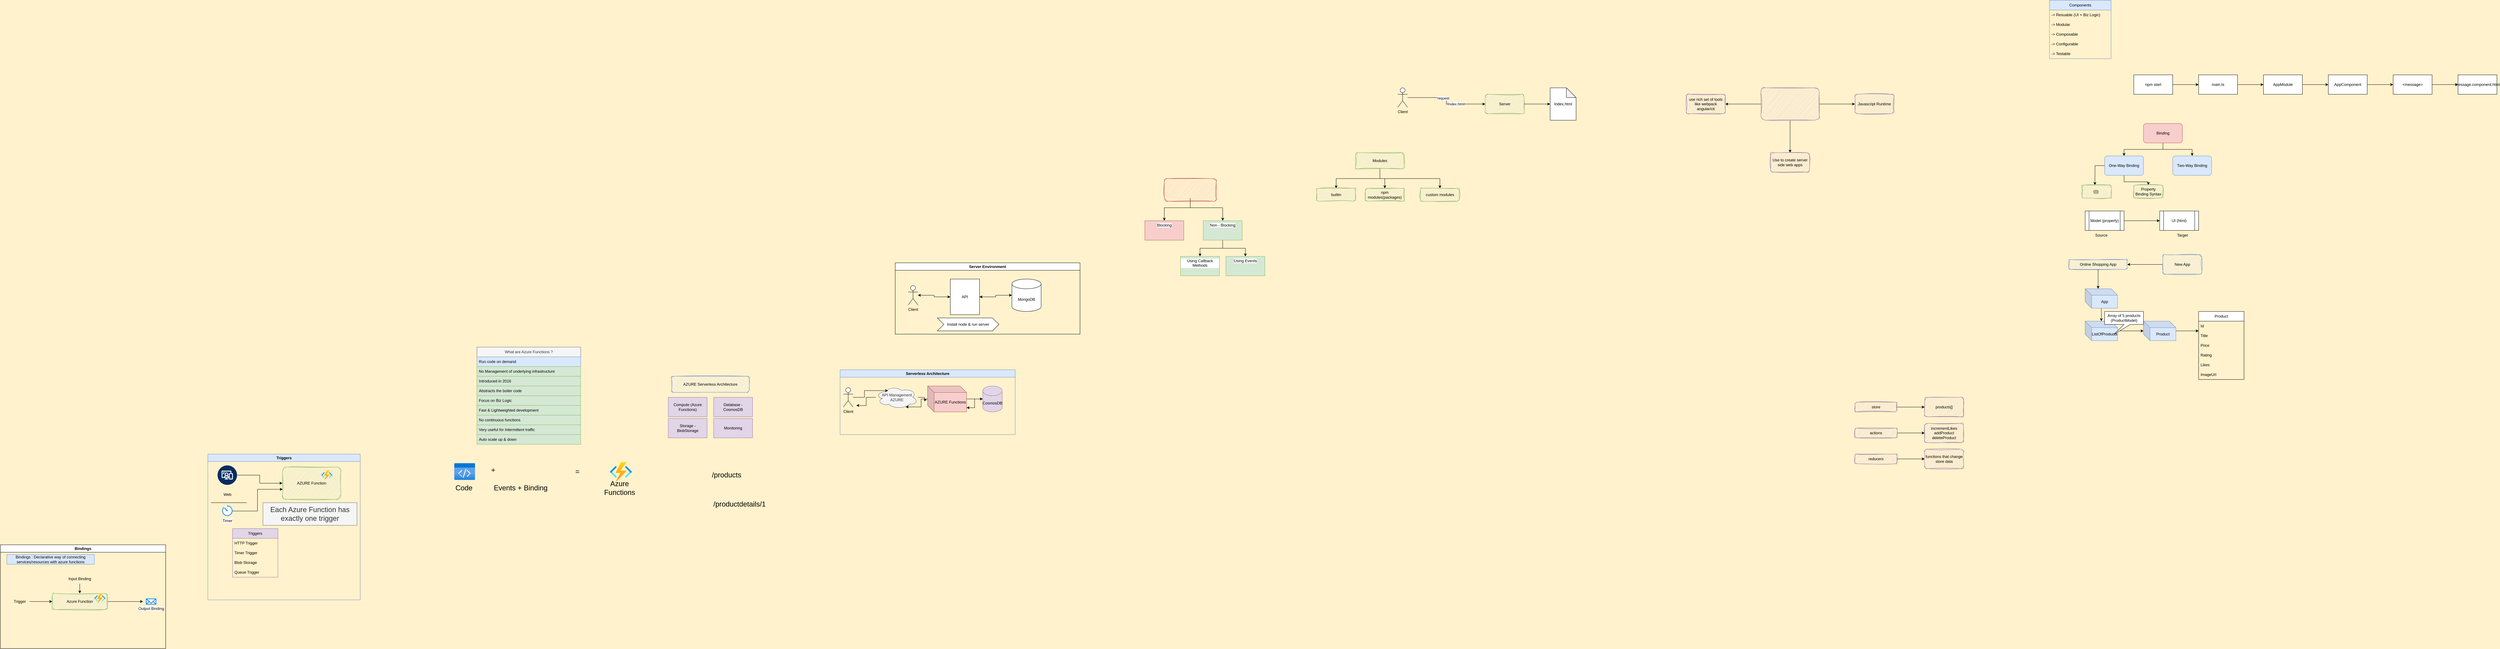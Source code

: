 <mxfile version="24.3.1" type="device">
  <diagram name="Page-1" id="HDuXw-QlhJ11YC1dcPAw">
    <mxGraphModel dx="7436" dy="801" grid="1" gridSize="10" guides="1" tooltips="1" connect="1" arrows="1" fold="1" page="0" pageScale="1" pageWidth="827" pageHeight="1169" background="#FFF2CC" math="0" shadow="0">
      <root>
        <mxCell id="0" />
        <mxCell id="1" parent="0" />
        <mxCell id="bRdnowW25l7c8z7Rshd9-3" value="" style="edgeStyle=orthogonalEdgeStyle;rounded=0;orthogonalLoop=1;jettySize=auto;html=1;" parent="1" source="bRdnowW25l7c8z7Rshd9-1" target="bRdnowW25l7c8z7Rshd9-2" edge="1">
          <mxGeometry relative="1" as="geometry" />
        </mxCell>
        <mxCell id="bRdnowW25l7c8z7Rshd9-1" value="npm start" style="rounded=0;whiteSpace=wrap;html=1;" parent="1" vertex="1">
          <mxGeometry x="90" y="200" width="120" height="60" as="geometry" />
        </mxCell>
        <mxCell id="bRdnowW25l7c8z7Rshd9-5" value="" style="edgeStyle=orthogonalEdgeStyle;rounded=0;orthogonalLoop=1;jettySize=auto;html=1;" parent="1" source="bRdnowW25l7c8z7Rshd9-2" target="bRdnowW25l7c8z7Rshd9-4" edge="1">
          <mxGeometry relative="1" as="geometry" />
        </mxCell>
        <mxCell id="bRdnowW25l7c8z7Rshd9-2" value="main.ts" style="whiteSpace=wrap;html=1;rounded=0;" parent="1" vertex="1">
          <mxGeometry x="290" y="200" width="120" height="60" as="geometry" />
        </mxCell>
        <mxCell id="bRdnowW25l7c8z7Rshd9-7" value="" style="edgeStyle=orthogonalEdgeStyle;rounded=0;orthogonalLoop=1;jettySize=auto;html=1;" parent="1" source="bRdnowW25l7c8z7Rshd9-4" target="bRdnowW25l7c8z7Rshd9-6" edge="1">
          <mxGeometry relative="1" as="geometry" />
        </mxCell>
        <mxCell id="bRdnowW25l7c8z7Rshd9-4" value="AppModule" style="whiteSpace=wrap;html=1;rounded=0;" parent="1" vertex="1">
          <mxGeometry x="490" y="200" width="120" height="60" as="geometry" />
        </mxCell>
        <mxCell id="bRdnowW25l7c8z7Rshd9-19" value="" style="edgeStyle=orthogonalEdgeStyle;rounded=0;orthogonalLoop=1;jettySize=auto;html=1;" parent="1" source="bRdnowW25l7c8z7Rshd9-6" target="bRdnowW25l7c8z7Rshd9-18" edge="1">
          <mxGeometry relative="1" as="geometry" />
        </mxCell>
        <mxCell id="bRdnowW25l7c8z7Rshd9-6" value="AppComponent" style="whiteSpace=wrap;html=1;rounded=0;" parent="1" vertex="1">
          <mxGeometry x="690" y="200" width="120" height="60" as="geometry" />
        </mxCell>
        <mxCell id="bRdnowW25l7c8z7Rshd9-8" value="Components" style="swimlane;fontStyle=0;childLayout=stackLayout;horizontal=1;startSize=30;horizontalStack=0;resizeParent=1;resizeParentMax=0;resizeLast=0;collapsible=1;marginBottom=0;whiteSpace=wrap;html=1;fillColor=#dae8fc;strokeColor=#6c8ebf;" parent="1" vertex="1">
          <mxGeometry x="-170" y="-30" width="190" height="180" as="geometry" />
        </mxCell>
        <mxCell id="bRdnowW25l7c8z7Rshd9-9" value="-&amp;gt; Resuable (UI + Biz Logic)" style="text;strokeColor=none;fillColor=none;align=left;verticalAlign=middle;spacingLeft=4;spacingRight=4;overflow=hidden;points=[[0,0.5],[1,0.5]];portConstraint=eastwest;rotatable=0;whiteSpace=wrap;html=1;" parent="bRdnowW25l7c8z7Rshd9-8" vertex="1">
          <mxGeometry y="30" width="190" height="30" as="geometry" />
        </mxCell>
        <mxCell id="bRdnowW25l7c8z7Rshd9-10" value="-&amp;gt; Modular" style="text;strokeColor=none;fillColor=none;align=left;verticalAlign=middle;spacingLeft=4;spacingRight=4;overflow=hidden;points=[[0,0.5],[1,0.5]];portConstraint=eastwest;rotatable=0;whiteSpace=wrap;html=1;" parent="bRdnowW25l7c8z7Rshd9-8" vertex="1">
          <mxGeometry y="60" width="190" height="30" as="geometry" />
        </mxCell>
        <mxCell id="bRdnowW25l7c8z7Rshd9-11" value="-&amp;gt; Composable" style="text;strokeColor=none;fillColor=none;align=left;verticalAlign=middle;spacingLeft=4;spacingRight=4;overflow=hidden;points=[[0,0.5],[1,0.5]];portConstraint=eastwest;rotatable=0;whiteSpace=wrap;html=1;" parent="bRdnowW25l7c8z7Rshd9-8" vertex="1">
          <mxGeometry y="90" width="190" height="30" as="geometry" />
        </mxCell>
        <mxCell id="bRdnowW25l7c8z7Rshd9-16" value="-&amp;gt; Configurable" style="text;strokeColor=none;fillColor=none;align=left;verticalAlign=middle;spacingLeft=4;spacingRight=4;overflow=hidden;points=[[0,0.5],[1,0.5]];portConstraint=eastwest;rotatable=0;whiteSpace=wrap;html=1;" parent="bRdnowW25l7c8z7Rshd9-8" vertex="1">
          <mxGeometry y="120" width="190" height="30" as="geometry" />
        </mxCell>
        <mxCell id="bRdnowW25l7c8z7Rshd9-17" value="-&amp;gt; Testable" style="text;strokeColor=none;fillColor=none;align=left;verticalAlign=middle;spacingLeft=4;spacingRight=4;overflow=hidden;points=[[0,0.5],[1,0.5]];portConstraint=eastwest;rotatable=0;whiteSpace=wrap;html=1;" parent="bRdnowW25l7c8z7Rshd9-8" vertex="1">
          <mxGeometry y="150" width="190" height="30" as="geometry" />
        </mxCell>
        <mxCell id="bRdnowW25l7c8z7Rshd9-21" value="" style="edgeStyle=orthogonalEdgeStyle;rounded=0;orthogonalLoop=1;jettySize=auto;html=1;" parent="1" source="bRdnowW25l7c8z7Rshd9-18" target="bRdnowW25l7c8z7Rshd9-20" edge="1">
          <mxGeometry relative="1" as="geometry" />
        </mxCell>
        <mxCell id="bRdnowW25l7c8z7Rshd9-18" value="&amp;lt;message&amp;gt;" style="whiteSpace=wrap;html=1;rounded=0;" parent="1" vertex="1">
          <mxGeometry x="890" y="200" width="120" height="60" as="geometry" />
        </mxCell>
        <mxCell id="bRdnowW25l7c8z7Rshd9-20" value="message.component.html" style="whiteSpace=wrap;html=1;rounded=0;" parent="1" vertex="1">
          <mxGeometry x="1090" y="200" width="120" height="60" as="geometry" />
        </mxCell>
        <mxCell id="JdlYXXrfO3Y3O5DC-lxx-3" value="" style="edgeStyle=orthogonalEdgeStyle;rounded=0;orthogonalLoop=1;jettySize=auto;html=1;" parent="1" source="JdlYXXrfO3Y3O5DC-lxx-1" target="JdlYXXrfO3Y3O5DC-lxx-2" edge="1">
          <mxGeometry relative="1" as="geometry" />
        </mxCell>
        <mxCell id="JdlYXXrfO3Y3O5DC-lxx-5" style="edgeStyle=orthogonalEdgeStyle;rounded=0;orthogonalLoop=1;jettySize=auto;html=1;entryX=0.5;entryY=0;entryDx=0;entryDy=0;" parent="1" source="JdlYXXrfO3Y3O5DC-lxx-1" target="JdlYXXrfO3Y3O5DC-lxx-4" edge="1">
          <mxGeometry relative="1" as="geometry" />
        </mxCell>
        <mxCell id="JdlYXXrfO3Y3O5DC-lxx-1" value="Binding" style="rounded=1;whiteSpace=wrap;html=1;fillColor=#f8cecc;strokeColor=#b85450;" parent="1" vertex="1">
          <mxGeometry x="120" y="350" width="120" height="60" as="geometry" />
        </mxCell>
        <mxCell id="JdlYXXrfO3Y3O5DC-lxx-9" style="edgeStyle=orthogonalEdgeStyle;rounded=0;orthogonalLoop=1;jettySize=auto;html=1;" parent="1" source="JdlYXXrfO3Y3O5DC-lxx-2" edge="1">
          <mxGeometry relative="1" as="geometry">
            <mxPoint x="-30" y="540" as="targetPoint" />
          </mxGeometry>
        </mxCell>
        <mxCell id="JdlYXXrfO3Y3O5DC-lxx-12" style="edgeStyle=orthogonalEdgeStyle;rounded=0;orthogonalLoop=1;jettySize=auto;html=1;entryX=0.5;entryY=0;entryDx=0;entryDy=0;" parent="1" source="JdlYXXrfO3Y3O5DC-lxx-2" target="JdlYXXrfO3Y3O5DC-lxx-11" edge="1">
          <mxGeometry relative="1" as="geometry" />
        </mxCell>
        <mxCell id="JdlYXXrfO3Y3O5DC-lxx-2" value="One-Way Binding" style="rounded=1;whiteSpace=wrap;html=1;fillColor=#dae8fc;strokeColor=#6c8ebf;" parent="1" vertex="1">
          <mxGeometry y="450" width="120" height="60" as="geometry" />
        </mxCell>
        <mxCell id="JdlYXXrfO3Y3O5DC-lxx-4" value="Two-Way Binding" style="rounded=1;whiteSpace=wrap;html=1;fillColor=#dae8fc;strokeColor=#6c8ebf;" parent="1" vertex="1">
          <mxGeometry x="210" y="450" width="120" height="60" as="geometry" />
        </mxCell>
        <mxCell id="JdlYXXrfO3Y3O5DC-lxx-8" style="edgeStyle=orthogonalEdgeStyle;rounded=0;orthogonalLoop=1;jettySize=auto;html=1;" parent="1" source="JdlYXXrfO3Y3O5DC-lxx-6" target="JdlYXXrfO3Y3O5DC-lxx-7" edge="1">
          <mxGeometry relative="1" as="geometry" />
        </mxCell>
        <mxCell id="JdlYXXrfO3Y3O5DC-lxx-6" value="Model (property)" style="shape=process;whiteSpace=wrap;html=1;backgroundOutline=1;" parent="1" vertex="1">
          <mxGeometry x="-60" y="620" width="120" height="60" as="geometry" />
        </mxCell>
        <mxCell id="JdlYXXrfO3Y3O5DC-lxx-7" value="UI (html)" style="shape=process;whiteSpace=wrap;html=1;backgroundOutline=1;" parent="1" vertex="1">
          <mxGeometry x="170" y="620" width="120" height="60" as="geometry" />
        </mxCell>
        <mxCell id="JdlYXXrfO3Y3O5DC-lxx-10" value="{{}}&amp;nbsp;" style="rounded=1;whiteSpace=wrap;html=1;fillColor=#d5e8d4;strokeColor=#82b366;sketch=1;curveFitting=1;jiggle=2;" parent="1" vertex="1">
          <mxGeometry x="-70" y="540" width="90" height="40" as="geometry" />
        </mxCell>
        <mxCell id="JdlYXXrfO3Y3O5DC-lxx-11" value="Property Binding Syntax" style="rounded=1;whiteSpace=wrap;html=1;fillColor=#d5e8d4;strokeColor=#82b366;sketch=1;curveFitting=1;jiggle=2;" parent="1" vertex="1">
          <mxGeometry x="90" y="540" width="90" height="40" as="geometry" />
        </mxCell>
        <mxCell id="JdlYXXrfO3Y3O5DC-lxx-13" value="Source" style="text;html=1;align=center;verticalAlign=middle;whiteSpace=wrap;rounded=0;" parent="1" vertex="1">
          <mxGeometry x="-40" y="680" width="60" height="30" as="geometry" />
        </mxCell>
        <mxCell id="JdlYXXrfO3Y3O5DC-lxx-14" value="Target" style="text;html=1;align=center;verticalAlign=middle;whiteSpace=wrap;rounded=0;" parent="1" vertex="1">
          <mxGeometry x="210" y="680" width="60" height="30" as="geometry" />
        </mxCell>
        <mxCell id="JdlYXXrfO3Y3O5DC-lxx-15" value="Online Shopping App" style="rounded=1;whiteSpace=wrap;html=1;fillColor=#dae8fc;strokeColor=#6c8ebf;sketch=1;curveFitting=1;jiggle=2;" parent="1" vertex="1">
          <mxGeometry x="-110" y="770" width="180" height="30" as="geometry" />
        </mxCell>
        <mxCell id="JdlYXXrfO3Y3O5DC-lxx-21" value="" style="edgeStyle=orthogonalEdgeStyle;rounded=0;orthogonalLoop=1;jettySize=auto;html=1;" parent="1" source="JdlYXXrfO3Y3O5DC-lxx-18" target="JdlYXXrfO3Y3O5DC-lxx-20" edge="1">
          <mxGeometry relative="1" as="geometry" />
        </mxCell>
        <mxCell id="JdlYXXrfO3Y3O5DC-lxx-18" value="App" style="shape=cube;whiteSpace=wrap;html=1;boundedLbl=1;backgroundOutline=1;darkOpacity=0.05;darkOpacity2=0.1;fillColor=#dae8fc;strokeColor=#6c8ebf;" parent="1" vertex="1">
          <mxGeometry x="-60" y="860" width="100" height="60" as="geometry" />
        </mxCell>
        <mxCell id="JdlYXXrfO3Y3O5DC-lxx-19" style="edgeStyle=orthogonalEdgeStyle;rounded=0;orthogonalLoop=1;jettySize=auto;html=1;entryX=0;entryY=0;entryDx=40;entryDy=0;entryPerimeter=0;" parent="1" source="JdlYXXrfO3Y3O5DC-lxx-15" target="JdlYXXrfO3Y3O5DC-lxx-18" edge="1">
          <mxGeometry relative="1" as="geometry" />
        </mxCell>
        <mxCell id="JdlYXXrfO3Y3O5DC-lxx-23" value="" style="edgeStyle=orthogonalEdgeStyle;rounded=0;orthogonalLoop=1;jettySize=auto;html=1;" parent="1" source="JdlYXXrfO3Y3O5DC-lxx-20" target="JdlYXXrfO3Y3O5DC-lxx-22" edge="1">
          <mxGeometry relative="1" as="geometry" />
        </mxCell>
        <mxCell id="JdlYXXrfO3Y3O5DC-lxx-20" value="ListOfProducts" style="shape=cube;whiteSpace=wrap;html=1;boundedLbl=1;backgroundOutline=1;darkOpacity=0.05;darkOpacity2=0.1;fillColor=#dae8fc;strokeColor=#6c8ebf;" parent="1" vertex="1">
          <mxGeometry x="-60" y="960" width="100" height="60" as="geometry" />
        </mxCell>
        <mxCell id="JdlYXXrfO3Y3O5DC-lxx-26" value="" style="edgeStyle=orthogonalEdgeStyle;rounded=0;orthogonalLoop=1;jettySize=auto;html=1;" parent="1" source="JdlYXXrfO3Y3O5DC-lxx-22" edge="1">
          <mxGeometry relative="1" as="geometry">
            <mxPoint x="290" y="990" as="targetPoint" />
          </mxGeometry>
        </mxCell>
        <mxCell id="JdlYXXrfO3Y3O5DC-lxx-22" value="Product" style="shape=cube;whiteSpace=wrap;html=1;boundedLbl=1;backgroundOutline=1;darkOpacity=0.05;darkOpacity2=0.1;fillColor=#dae8fc;strokeColor=#6c8ebf;" parent="1" vertex="1">
          <mxGeometry x="120" y="960" width="100" height="60" as="geometry" />
        </mxCell>
        <mxCell id="JdlYXXrfO3Y3O5DC-lxx-24" value="Array of 5 products (ProductModel)" style="shape=callout;whiteSpace=wrap;html=1;perimeter=calloutPerimeter;position2=0.25;" parent="1" vertex="1">
          <mxGeometry y="930" width="120" height="70" as="geometry" />
        </mxCell>
        <mxCell id="JdlYXXrfO3Y3O5DC-lxx-27" value="Product" style="swimlane;fontStyle=0;childLayout=stackLayout;horizontal=1;startSize=30;horizontalStack=0;resizeParent=1;resizeParentMax=0;resizeLast=0;collapsible=1;marginBottom=0;whiteSpace=wrap;html=1;" parent="1" vertex="1">
          <mxGeometry x="290" y="930" width="140" height="210" as="geometry" />
        </mxCell>
        <mxCell id="JdlYXXrfO3Y3O5DC-lxx-28" value="Id" style="text;strokeColor=none;fillColor=none;align=left;verticalAlign=middle;spacingLeft=4;spacingRight=4;overflow=hidden;points=[[0,0.5],[1,0.5]];portConstraint=eastwest;rotatable=0;whiteSpace=wrap;html=1;" parent="JdlYXXrfO3Y3O5DC-lxx-27" vertex="1">
          <mxGeometry y="30" width="140" height="30" as="geometry" />
        </mxCell>
        <mxCell id="JdlYXXrfO3Y3O5DC-lxx-29" value="Title" style="text;strokeColor=none;fillColor=none;align=left;verticalAlign=middle;spacingLeft=4;spacingRight=4;overflow=hidden;points=[[0,0.5],[1,0.5]];portConstraint=eastwest;rotatable=0;whiteSpace=wrap;html=1;" parent="JdlYXXrfO3Y3O5DC-lxx-27" vertex="1">
          <mxGeometry y="60" width="140" height="30" as="geometry" />
        </mxCell>
        <mxCell id="JdlYXXrfO3Y3O5DC-lxx-30" value="Price" style="text;strokeColor=none;fillColor=none;align=left;verticalAlign=middle;spacingLeft=4;spacingRight=4;overflow=hidden;points=[[0,0.5],[1,0.5]];portConstraint=eastwest;rotatable=0;whiteSpace=wrap;html=1;" parent="JdlYXXrfO3Y3O5DC-lxx-27" vertex="1">
          <mxGeometry y="90" width="140" height="30" as="geometry" />
        </mxCell>
        <mxCell id="JdlYXXrfO3Y3O5DC-lxx-31" value="Rating" style="text;strokeColor=none;fillColor=none;align=left;verticalAlign=middle;spacingLeft=4;spacingRight=4;overflow=hidden;points=[[0,0.5],[1,0.5]];portConstraint=eastwest;rotatable=0;whiteSpace=wrap;html=1;" parent="JdlYXXrfO3Y3O5DC-lxx-27" vertex="1">
          <mxGeometry y="120" width="140" height="30" as="geometry" />
        </mxCell>
        <mxCell id="JdlYXXrfO3Y3O5DC-lxx-33" value="Likes" style="text;strokeColor=none;fillColor=none;align=left;verticalAlign=middle;spacingLeft=4;spacingRight=4;overflow=hidden;points=[[0,0.5],[1,0.5]];portConstraint=eastwest;rotatable=0;whiteSpace=wrap;html=1;" parent="JdlYXXrfO3Y3O5DC-lxx-27" vertex="1">
          <mxGeometry y="150" width="140" height="30" as="geometry" />
        </mxCell>
        <mxCell id="JdlYXXrfO3Y3O5DC-lxx-32" value="ImageUrl" style="text;strokeColor=none;fillColor=none;align=left;verticalAlign=middle;spacingLeft=4;spacingRight=4;overflow=hidden;points=[[0,0.5],[1,0.5]];portConstraint=eastwest;rotatable=0;whiteSpace=wrap;html=1;" parent="JdlYXXrfO3Y3O5DC-lxx-27" vertex="1">
          <mxGeometry y="180" width="140" height="30" as="geometry" />
        </mxCell>
        <mxCell id="JdlYXXrfO3Y3O5DC-lxx-37" style="edgeStyle=orthogonalEdgeStyle;rounded=0;orthogonalLoop=1;jettySize=auto;html=1;entryX=1;entryY=0.5;entryDx=0;entryDy=0;" parent="1" source="JdlYXXrfO3Y3O5DC-lxx-35" target="JdlYXXrfO3Y3O5DC-lxx-15" edge="1">
          <mxGeometry relative="1" as="geometry" />
        </mxCell>
        <mxCell id="JdlYXXrfO3Y3O5DC-lxx-35" value="New App" style="whiteSpace=wrap;html=1;fillColor=#dae8fc;strokeColor=#6c8ebf;rounded=1;sketch=1;curveFitting=1;jiggle=2;" parent="1" vertex="1">
          <mxGeometry x="180" y="755" width="120" height="60" as="geometry" />
        </mxCell>
        <mxCell id="70ixarAjrziTrbDq58aA-3" value="" style="edgeStyle=orthogonalEdgeStyle;rounded=0;orthogonalLoop=1;jettySize=auto;html=1;" parent="1" source="70ixarAjrziTrbDq58aA-1" target="70ixarAjrziTrbDq58aA-2" edge="1">
          <mxGeometry relative="1" as="geometry" />
        </mxCell>
        <mxCell id="70ixarAjrziTrbDq58aA-1" value="store" style="rounded=1;whiteSpace=wrap;html=1;fillColor=#e1d5e7;strokeColor=#9673a6;sketch=1;curveFitting=1;jiggle=2;" parent="1" vertex="1">
          <mxGeometry x="-770" y="1210" width="130" height="30" as="geometry" />
        </mxCell>
        <mxCell id="70ixarAjrziTrbDq58aA-2" value="products[]" style="whiteSpace=wrap;html=1;fillColor=#e1d5e7;strokeColor=#9673a6;rounded=1;sketch=1;curveFitting=1;jiggle=2;" parent="1" vertex="1">
          <mxGeometry x="-555" y="1195" width="120" height="60" as="geometry" />
        </mxCell>
        <mxCell id="70ixarAjrziTrbDq58aA-6" value="" style="edgeStyle=orthogonalEdgeStyle;rounded=0;orthogonalLoop=1;jettySize=auto;html=1;" parent="1" source="70ixarAjrziTrbDq58aA-4" target="70ixarAjrziTrbDq58aA-5" edge="1">
          <mxGeometry relative="1" as="geometry" />
        </mxCell>
        <mxCell id="70ixarAjrziTrbDq58aA-4" value="actions" style="rounded=1;whiteSpace=wrap;html=1;fillColor=#e1d5e7;strokeColor=#9673a6;sketch=1;curveFitting=1;jiggle=2;" parent="1" vertex="1">
          <mxGeometry x="-770" y="1290" width="130" height="30" as="geometry" />
        </mxCell>
        <mxCell id="70ixarAjrziTrbDq58aA-5" value="incrementLikes&lt;div&gt;addProduct&lt;/div&gt;&lt;div&gt;deleteProduct&lt;/div&gt;" style="whiteSpace=wrap;html=1;fillColor=#e1d5e7;strokeColor=#9673a6;rounded=1;sketch=1;curveFitting=1;jiggle=2;" parent="1" vertex="1">
          <mxGeometry x="-555" y="1275" width="120" height="60" as="geometry" />
        </mxCell>
        <mxCell id="70ixarAjrziTrbDq58aA-9" value="" style="edgeStyle=orthogonalEdgeStyle;rounded=0;orthogonalLoop=1;jettySize=auto;html=1;" parent="1" source="70ixarAjrziTrbDq58aA-7" target="70ixarAjrziTrbDq58aA-8" edge="1">
          <mxGeometry relative="1" as="geometry" />
        </mxCell>
        <mxCell id="70ixarAjrziTrbDq58aA-7" value="reducers" style="rounded=1;whiteSpace=wrap;html=1;fillColor=#e1d5e7;strokeColor=#9673a6;sketch=1;curveFitting=1;jiggle=2;" parent="1" vertex="1">
          <mxGeometry x="-770" y="1370" width="130" height="30" as="geometry" />
        </mxCell>
        <mxCell id="70ixarAjrziTrbDq58aA-8" value="functions that change store data" style="whiteSpace=wrap;html=1;fillColor=#e1d5e7;strokeColor=#9673a6;rounded=1;sketch=1;curveFitting=1;jiggle=2;" parent="1" vertex="1">
          <mxGeometry x="-555" y="1355" width="120" height="60" as="geometry" />
        </mxCell>
        <mxCell id="14-h52MNmhF-aHsk9ki6-4" value="" style="edgeStyle=orthogonalEdgeStyle;rounded=0;orthogonalLoop=1;jettySize=auto;html=1;" parent="1" source="14-h52MNmhF-aHsk9ki6-1" target="14-h52MNmhF-aHsk9ki6-3" edge="1">
          <mxGeometry relative="1" as="geometry" />
        </mxCell>
        <mxCell id="14-h52MNmhF-aHsk9ki6-6" value="" style="edgeStyle=orthogonalEdgeStyle;rounded=0;orthogonalLoop=1;jettySize=auto;html=1;" parent="1" source="14-h52MNmhF-aHsk9ki6-1" target="14-h52MNmhF-aHsk9ki6-5" edge="1">
          <mxGeometry relative="1" as="geometry" />
        </mxCell>
        <mxCell id="14-h52MNmhF-aHsk9ki6-8" value="" style="edgeStyle=orthogonalEdgeStyle;rounded=0;orthogonalLoop=1;jettySize=auto;html=1;" parent="1" source="14-h52MNmhF-aHsk9ki6-1" target="14-h52MNmhF-aHsk9ki6-7" edge="1">
          <mxGeometry relative="1" as="geometry" />
        </mxCell>
        <mxCell id="14-h52MNmhF-aHsk9ki6-1" value="" style="rounded=1;whiteSpace=wrap;html=1;fillColor=#e1d5e7;strokeColor=#9673a6;sketch=1;curveFitting=1;jiggle=2;" parent="1" vertex="1">
          <mxGeometry x="-1060" y="240" width="180" height="100" as="geometry" />
        </mxCell>
        <mxCell id="14-h52MNmhF-aHsk9ki6-2" value="" style="shape=image;verticalLabelPosition=bottom;labelBackgroundColor=default;verticalAlign=top;aspect=fixed;imageAspect=0;image=https://upload.wikimedia.org/wikipedia/commons/d/d9/Node.js_logo.svg;" parent="1" vertex="1">
          <mxGeometry x="-1000" y="269.5" width="67.01" height="41" as="geometry" />
        </mxCell>
        <mxCell id="14-h52MNmhF-aHsk9ki6-3" value="Javascript Runtime" style="whiteSpace=wrap;html=1;fillColor=#e1d5e7;strokeColor=#9673a6;rounded=1;sketch=1;curveFitting=1;jiggle=2;" parent="1" vertex="1">
          <mxGeometry x="-770" y="260" width="120" height="60" as="geometry" />
        </mxCell>
        <mxCell id="14-h52MNmhF-aHsk9ki6-5" value="Use to create server side web apps" style="whiteSpace=wrap;html=1;fillColor=#e1d5e7;strokeColor=#9673a6;rounded=1;sketch=1;curveFitting=1;jiggle=2;" parent="1" vertex="1">
          <mxGeometry x="-1030" y="440" width="120" height="60" as="geometry" />
        </mxCell>
        <mxCell id="14-h52MNmhF-aHsk9ki6-7" value="use rich set of tools like webpack angular/cli" style="whiteSpace=wrap;html=1;fillColor=#e1d5e7;strokeColor=#9673a6;rounded=1;sketch=1;curveFitting=1;jiggle=2;" parent="1" vertex="1">
          <mxGeometry x="-1290" y="260" width="120" height="60" as="geometry" />
        </mxCell>
        <mxCell id="14-h52MNmhF-aHsk9ki6-9" value="Server" style="rounded=1;whiteSpace=wrap;html=1;fillColor=#d5e8d4;strokeColor=#82b366;sketch=1;curveFitting=1;jiggle=2;" parent="1" vertex="1">
          <mxGeometry x="-1910" y="260" width="120" height="60" as="geometry" />
        </mxCell>
        <mxCell id="14-h52MNmhF-aHsk9ki6-11" style="edgeStyle=orthogonalEdgeStyle;rounded=0;orthogonalLoop=1;jettySize=auto;html=1;entryX=0;entryY=0.5;entryDx=0;entryDy=0;" parent="1" source="14-h52MNmhF-aHsk9ki6-10" target="14-h52MNmhF-aHsk9ki6-9" edge="1">
          <mxGeometry relative="1" as="geometry" />
        </mxCell>
        <mxCell id="14-h52MNmhF-aHsk9ki6-12" value="request" style="edgeLabel;html=1;align=center;verticalAlign=middle;resizable=0;points=[];" parent="14-h52MNmhF-aHsk9ki6-11" vertex="1" connectable="0">
          <mxGeometry x="-0.153" y="-2" relative="1" as="geometry">
            <mxPoint as="offset" />
          </mxGeometry>
        </mxCell>
        <mxCell id="14-h52MNmhF-aHsk9ki6-20" value="/Index.html" style="edgeLabel;html=1;align=center;verticalAlign=middle;resizable=0;points=[];" parent="14-h52MNmhF-aHsk9ki6-11" vertex="1" connectable="0">
          <mxGeometry x="0.29" relative="1" as="geometry">
            <mxPoint as="offset" />
          </mxGeometry>
        </mxCell>
        <mxCell id="14-h52MNmhF-aHsk9ki6-10" value="Client" style="shape=umlActor;verticalLabelPosition=bottom;verticalAlign=top;html=1;outlineConnect=0;" parent="1" vertex="1">
          <mxGeometry x="-2180" y="240" width="30" height="60" as="geometry" />
        </mxCell>
        <mxCell id="14-h52MNmhF-aHsk9ki6-13" value="Index.html" style="shape=note;whiteSpace=wrap;html=1;backgroundOutline=1;darkOpacity=0.05;" parent="1" vertex="1">
          <mxGeometry x="-1710" y="240" width="80" height="100" as="geometry" />
        </mxCell>
        <mxCell id="14-h52MNmhF-aHsk9ki6-14" style="edgeStyle=orthogonalEdgeStyle;rounded=0;orthogonalLoop=1;jettySize=auto;html=1;entryX=0;entryY=0.5;entryDx=0;entryDy=0;entryPerimeter=0;" parent="1" source="14-h52MNmhF-aHsk9ki6-9" target="14-h52MNmhF-aHsk9ki6-13" edge="1">
          <mxGeometry relative="1" as="geometry" />
        </mxCell>
        <mxCell id="14-h52MNmhF-aHsk9ki6-23" value="" style="edgeStyle=orthogonalEdgeStyle;rounded=0;orthogonalLoop=1;jettySize=auto;html=1;" parent="1" source="14-h52MNmhF-aHsk9ki6-21" target="14-h52MNmhF-aHsk9ki6-22" edge="1">
          <mxGeometry relative="1" as="geometry" />
        </mxCell>
        <mxCell id="14-h52MNmhF-aHsk9ki6-26" style="edgeStyle=orthogonalEdgeStyle;rounded=0;orthogonalLoop=1;jettySize=auto;html=1;entryX=0.5;entryY=0;entryDx=0;entryDy=0;" parent="1" source="14-h52MNmhF-aHsk9ki6-21" target="14-h52MNmhF-aHsk9ki6-24" edge="1">
          <mxGeometry relative="1" as="geometry" />
        </mxCell>
        <mxCell id="14-h52MNmhF-aHsk9ki6-27" style="edgeStyle=orthogonalEdgeStyle;rounded=0;orthogonalLoop=1;jettySize=auto;html=1;" parent="1" source="14-h52MNmhF-aHsk9ki6-21" target="14-h52MNmhF-aHsk9ki6-25" edge="1">
          <mxGeometry relative="1" as="geometry">
            <Array as="points">
              <mxPoint x="-2235" y="520" />
              <mxPoint x="-2050" y="520" />
            </Array>
          </mxGeometry>
        </mxCell>
        <mxCell id="14-h52MNmhF-aHsk9ki6-21" value="Modules" style="rounded=1;whiteSpace=wrap;html=1;fillColor=#d5e8d4;strokeColor=#82b366;sketch=1;curveFitting=1;jiggle=2;" parent="1" vertex="1">
          <mxGeometry x="-2310" y="440" width="150" height="50" as="geometry" />
        </mxCell>
        <mxCell id="14-h52MNmhF-aHsk9ki6-22" value="builtin" style="whiteSpace=wrap;html=1;fillColor=#d5e8d4;strokeColor=#82b366;rounded=1;sketch=1;curveFitting=1;jiggle=2;" parent="1" vertex="1">
          <mxGeometry x="-2430" y="550" width="120" height="40" as="geometry" />
        </mxCell>
        <mxCell id="14-h52MNmhF-aHsk9ki6-24" value="npm modules(packages)" style="whiteSpace=wrap;html=1;fillColor=#d5e8d4;strokeColor=#82b366;rounded=1;sketch=1;curveFitting=1;jiggle=2;" parent="1" vertex="1">
          <mxGeometry x="-2280" y="550" width="120" height="40" as="geometry" />
        </mxCell>
        <mxCell id="14-h52MNmhF-aHsk9ki6-25" value="custom modules" style="whiteSpace=wrap;html=1;fillColor=#d5e8d4;strokeColor=#82b366;rounded=1;sketch=1;curveFitting=1;jiggle=2;" parent="1" vertex="1">
          <mxGeometry x="-2110" y="550" width="120" height="40" as="geometry" />
        </mxCell>
        <mxCell id="14-h52MNmhF-aHsk9ki6-29" value="" style="rounded=1;whiteSpace=wrap;html=1;fillColor=#f8cecc;strokeColor=#b85450;sketch=1;curveFitting=1;jiggle=2;" parent="1" vertex="1">
          <mxGeometry x="-2900" y="520" width="160" height="70" as="geometry" />
        </mxCell>
        <mxCell id="14-h52MNmhF-aHsk9ki6-32" value="" style="edgeStyle=orthogonalEdgeStyle;rounded=0;orthogonalLoop=1;jettySize=auto;html=1;" parent="1" source="14-h52MNmhF-aHsk9ki6-30" target="14-h52MNmhF-aHsk9ki6-31" edge="1">
          <mxGeometry relative="1" as="geometry">
            <Array as="points">
              <mxPoint x="-2820" y="610" />
              <mxPoint x="-2900" y="610" />
            </Array>
          </mxGeometry>
        </mxCell>
        <mxCell id="14-h52MNmhF-aHsk9ki6-34" style="edgeStyle=orthogonalEdgeStyle;rounded=0;orthogonalLoop=1;jettySize=auto;html=1;entryX=0.5;entryY=0;entryDx=0;entryDy=0;" parent="1" source="14-h52MNmhF-aHsk9ki6-30" target="14-h52MNmhF-aHsk9ki6-33" edge="1">
          <mxGeometry relative="1" as="geometry">
            <Array as="points">
              <mxPoint x="-2820" y="610" />
              <mxPoint x="-2720" y="610" />
            </Array>
          </mxGeometry>
        </mxCell>
        <mxCell id="14-h52MNmhF-aHsk9ki6-30" value="" style="shape=image;verticalLabelPosition=bottom;labelBackgroundColor=default;verticalAlign=top;aspect=fixed;imageAspect=0;image=https://upload.wikimedia.org/wikipedia/commons/d/d9/Node.js_logo.svg;" parent="1" vertex="1">
          <mxGeometry x="-2853.51" y="539.5" width="67.01" height="41" as="geometry" />
        </mxCell>
        <mxCell id="14-h52MNmhF-aHsk9ki6-31" value="Blocking" style="whiteSpace=wrap;html=1;verticalAlign=top;labelBackgroundColor=default;fillColor=#f8cecc;strokeColor=#b85450;" parent="1" vertex="1">
          <mxGeometry x="-2959.995" y="650" width="120" height="60" as="geometry" />
        </mxCell>
        <mxCell id="14-h52MNmhF-aHsk9ki6-36" value="" style="edgeStyle=orthogonalEdgeStyle;rounded=0;orthogonalLoop=1;jettySize=auto;html=1;" parent="1" source="14-h52MNmhF-aHsk9ki6-33" target="14-h52MNmhF-aHsk9ki6-35" edge="1">
          <mxGeometry relative="1" as="geometry" />
        </mxCell>
        <mxCell id="14-h52MNmhF-aHsk9ki6-38" style="edgeStyle=orthogonalEdgeStyle;rounded=0;orthogonalLoop=1;jettySize=auto;html=1;entryX=0.5;entryY=0;entryDx=0;entryDy=0;" parent="1" source="14-h52MNmhF-aHsk9ki6-33" target="14-h52MNmhF-aHsk9ki6-37" edge="1">
          <mxGeometry relative="1" as="geometry" />
        </mxCell>
        <mxCell id="14-h52MNmhF-aHsk9ki6-33" value="Non - Blocking" style="whiteSpace=wrap;html=1;verticalAlign=top;labelBackgroundColor=default;fillColor=#d5e8d4;strokeColor=#82b366;" parent="1" vertex="1">
          <mxGeometry x="-2780.005" y="650" width="120" height="60" as="geometry" />
        </mxCell>
        <mxCell id="14-h52MNmhF-aHsk9ki6-35" value="Using Callback Methods" style="whiteSpace=wrap;html=1;verticalAlign=top;fillColor=#d5e8d4;strokeColor=#82b366;labelBackgroundColor=default;" parent="1" vertex="1">
          <mxGeometry x="-2849.995" y="760" width="120" height="60" as="geometry" />
        </mxCell>
        <mxCell id="14-h52MNmhF-aHsk9ki6-37" value="Using Events" style="whiteSpace=wrap;html=1;verticalAlign=top;fillColor=#d5e8d4;strokeColor=#82b366;labelBackgroundColor=default;" parent="1" vertex="1">
          <mxGeometry x="-2710.005" y="760" width="120" height="60" as="geometry" />
        </mxCell>
        <mxCell id="gSGFPPf_8N2eM0KzgUbJ-3" value="Server Environment" style="swimlane;whiteSpace=wrap;html=1;" vertex="1" parent="1">
          <mxGeometry x="-3730" y="780" width="570" height="220" as="geometry" />
        </mxCell>
        <mxCell id="gSGFPPf_8N2eM0KzgUbJ-8" style="edgeStyle=orthogonalEdgeStyle;rounded=0;orthogonalLoop=1;jettySize=auto;html=1;" edge="1" parent="gSGFPPf_8N2eM0KzgUbJ-3" source="gSGFPPf_8N2eM0KzgUbJ-4" target="gSGFPPf_8N2eM0KzgUbJ-5">
          <mxGeometry relative="1" as="geometry" />
        </mxCell>
        <mxCell id="gSGFPPf_8N2eM0KzgUbJ-4" value="Client" style="shape=umlActor;verticalLabelPosition=bottom;verticalAlign=top;html=1;outlineConnect=0;" vertex="1" parent="gSGFPPf_8N2eM0KzgUbJ-3">
          <mxGeometry x="40" y="70" width="30" height="60" as="geometry" />
        </mxCell>
        <mxCell id="gSGFPPf_8N2eM0KzgUbJ-9" style="edgeStyle=orthogonalEdgeStyle;rounded=0;orthogonalLoop=1;jettySize=auto;html=1;" edge="1" parent="gSGFPPf_8N2eM0KzgUbJ-3" source="gSGFPPf_8N2eM0KzgUbJ-5" target="gSGFPPf_8N2eM0KzgUbJ-7">
          <mxGeometry relative="1" as="geometry" />
        </mxCell>
        <mxCell id="gSGFPPf_8N2eM0KzgUbJ-11" style="edgeStyle=orthogonalEdgeStyle;rounded=0;orthogonalLoop=1;jettySize=auto;html=1;" edge="1" parent="gSGFPPf_8N2eM0KzgUbJ-3" source="gSGFPPf_8N2eM0KzgUbJ-5" target="gSGFPPf_8N2eM0KzgUbJ-4">
          <mxGeometry relative="1" as="geometry" />
        </mxCell>
        <mxCell id="gSGFPPf_8N2eM0KzgUbJ-5" value="API" style="rounded=0;whiteSpace=wrap;html=1;" vertex="1" parent="gSGFPPf_8N2eM0KzgUbJ-3">
          <mxGeometry x="170" y="50" width="90" height="110" as="geometry" />
        </mxCell>
        <mxCell id="gSGFPPf_8N2eM0KzgUbJ-6" value="Install node &amp;amp; run server" style="shape=step;perimeter=stepPerimeter;whiteSpace=wrap;html=1;fixedSize=1;" vertex="1" parent="gSGFPPf_8N2eM0KzgUbJ-3">
          <mxGeometry x="130" y="170" width="190" height="40" as="geometry" />
        </mxCell>
        <mxCell id="gSGFPPf_8N2eM0KzgUbJ-10" style="edgeStyle=orthogonalEdgeStyle;rounded=0;orthogonalLoop=1;jettySize=auto;html=1;" edge="1" parent="gSGFPPf_8N2eM0KzgUbJ-3" source="gSGFPPf_8N2eM0KzgUbJ-7" target="gSGFPPf_8N2eM0KzgUbJ-5">
          <mxGeometry relative="1" as="geometry" />
        </mxCell>
        <mxCell id="gSGFPPf_8N2eM0KzgUbJ-7" value="MongoDB" style="shape=cylinder3;whiteSpace=wrap;html=1;boundedLbl=1;backgroundOutline=1;size=15;" vertex="1" parent="gSGFPPf_8N2eM0KzgUbJ-3">
          <mxGeometry x="360" y="50" width="90" height="100" as="geometry" />
        </mxCell>
        <mxCell id="gSGFPPf_8N2eM0KzgUbJ-12" value="Serverless Architecture" style="swimlane;whiteSpace=wrap;html=1;fillColor=#dae8fc;strokeColor=#6c8ebf;" vertex="1" parent="1">
          <mxGeometry x="-3900" y="1110" width="540" height="200" as="geometry" />
        </mxCell>
        <mxCell id="gSGFPPf_8N2eM0KzgUbJ-13" value="Client" style="shape=umlActor;verticalLabelPosition=bottom;verticalAlign=top;html=1;outlineConnect=0;" vertex="1" parent="gSGFPPf_8N2eM0KzgUbJ-12">
          <mxGeometry x="10" y="55" width="30" height="60" as="geometry" />
        </mxCell>
        <mxCell id="gSGFPPf_8N2eM0KzgUbJ-23" style="edgeStyle=orthogonalEdgeStyle;rounded=0;orthogonalLoop=1;jettySize=auto;html=1;" edge="1" parent="gSGFPPf_8N2eM0KzgUbJ-12" source="gSGFPPf_8N2eM0KzgUbJ-15">
          <mxGeometry relative="1" as="geometry">
            <mxPoint x="50" y="110" as="targetPoint" />
          </mxGeometry>
        </mxCell>
        <mxCell id="gSGFPPf_8N2eM0KzgUbJ-15" value="API Management AZURE" style="ellipse;shape=cloud;whiteSpace=wrap;html=1;fillColor=#f5f5f5;fontColor=#333333;strokeColor=#666666;" vertex="1" parent="gSGFPPf_8N2eM0KzgUbJ-12">
          <mxGeometry x="110" y="50" width="130" height="70" as="geometry" />
        </mxCell>
        <mxCell id="gSGFPPf_8N2eM0KzgUbJ-19" style="edgeStyle=orthogonalEdgeStyle;rounded=0;orthogonalLoop=1;jettySize=auto;html=1;" edge="1" parent="gSGFPPf_8N2eM0KzgUbJ-12" source="gSGFPPf_8N2eM0KzgUbJ-16" target="gSGFPPf_8N2eM0KzgUbJ-18">
          <mxGeometry relative="1" as="geometry" />
        </mxCell>
        <mxCell id="gSGFPPf_8N2eM0KzgUbJ-16" value="AZURE Functions" style="shape=cube;whiteSpace=wrap;html=1;boundedLbl=1;backgroundOutline=1;darkOpacity=0.05;darkOpacity2=0.1;fillColor=#f8cecc;strokeColor=#b85450;" vertex="1" parent="gSGFPPf_8N2eM0KzgUbJ-12">
          <mxGeometry x="270" y="50" width="120" height="80" as="geometry" />
        </mxCell>
        <mxCell id="gSGFPPf_8N2eM0KzgUbJ-17" style="edgeStyle=orthogonalEdgeStyle;rounded=0;orthogonalLoop=1;jettySize=auto;html=1;entryX=-0.02;entryY=0.534;entryDx=0;entryDy=0;entryPerimeter=0;" edge="1" parent="gSGFPPf_8N2eM0KzgUbJ-12" source="gSGFPPf_8N2eM0KzgUbJ-15" target="gSGFPPf_8N2eM0KzgUbJ-16">
          <mxGeometry relative="1" as="geometry" />
        </mxCell>
        <mxCell id="gSGFPPf_8N2eM0KzgUbJ-18" value="CosmosDB" style="shape=cylinder3;whiteSpace=wrap;html=1;boundedLbl=1;backgroundOutline=1;size=15;fillColor=#e1d5e7;strokeColor=#9673a6;" vertex="1" parent="gSGFPPf_8N2eM0KzgUbJ-12">
          <mxGeometry x="440" y="50" width="60" height="80" as="geometry" />
        </mxCell>
        <mxCell id="gSGFPPf_8N2eM0KzgUbJ-20" style="edgeStyle=orthogonalEdgeStyle;rounded=0;orthogonalLoop=1;jettySize=auto;html=1;entryX=1.002;entryY=0.837;entryDx=0;entryDy=0;entryPerimeter=0;" edge="1" parent="gSGFPPf_8N2eM0KzgUbJ-12" source="gSGFPPf_8N2eM0KzgUbJ-18" target="gSGFPPf_8N2eM0KzgUbJ-16">
          <mxGeometry relative="1" as="geometry" />
        </mxCell>
        <mxCell id="gSGFPPf_8N2eM0KzgUbJ-21" style="edgeStyle=orthogonalEdgeStyle;rounded=0;orthogonalLoop=1;jettySize=auto;html=1;entryX=0.71;entryY=0.923;entryDx=0;entryDy=0;entryPerimeter=0;" edge="1" parent="gSGFPPf_8N2eM0KzgUbJ-12" source="gSGFPPf_8N2eM0KzgUbJ-16" target="gSGFPPf_8N2eM0KzgUbJ-15">
          <mxGeometry relative="1" as="geometry" />
        </mxCell>
        <mxCell id="gSGFPPf_8N2eM0KzgUbJ-22" style="edgeStyle=orthogonalEdgeStyle;rounded=0;orthogonalLoop=1;jettySize=auto;html=1;entryX=0.291;entryY=0.204;entryDx=0;entryDy=0;entryPerimeter=0;" edge="1" parent="gSGFPPf_8N2eM0KzgUbJ-12" source="gSGFPPf_8N2eM0KzgUbJ-13" target="gSGFPPf_8N2eM0KzgUbJ-15">
          <mxGeometry relative="1" as="geometry" />
        </mxCell>
        <mxCell id="gSGFPPf_8N2eM0KzgUbJ-24" value="AZURE Serverless Architecture" style="rounded=1;whiteSpace=wrap;html=1;fillColor=#dae8fc;strokeColor=#6c8ebf;sketch=1;curveFitting=1;jiggle=2;" vertex="1" parent="1">
          <mxGeometry x="-4420" y="1130" width="240" height="50" as="geometry" />
        </mxCell>
        <mxCell id="gSGFPPf_8N2eM0KzgUbJ-25" value="Compute (Azure Functions)" style="rounded=0;whiteSpace=wrap;html=1;fillColor=#e1d5e7;strokeColor=#9673a6;" vertex="1" parent="1">
          <mxGeometry x="-4430" y="1195" width="120" height="60" as="geometry" />
        </mxCell>
        <mxCell id="gSGFPPf_8N2eM0KzgUbJ-26" value="Database - CosmosDB" style="rounded=0;whiteSpace=wrap;html=1;fillColor=#e1d5e7;strokeColor=#9673a6;" vertex="1" parent="1">
          <mxGeometry x="-4290" y="1195" width="120" height="60" as="geometry" />
        </mxCell>
        <mxCell id="gSGFPPf_8N2eM0KzgUbJ-27" value="Storage - BlobStorage" style="rounded=0;whiteSpace=wrap;html=1;fillColor=#e1d5e7;strokeColor=#9673a6;" vertex="1" parent="1">
          <mxGeometry x="-4430" y="1260" width="120" height="60" as="geometry" />
        </mxCell>
        <mxCell id="gSGFPPf_8N2eM0KzgUbJ-28" value="Monitoring" style="rounded=0;whiteSpace=wrap;html=1;fillColor=#e1d5e7;strokeColor=#9673a6;" vertex="1" parent="1">
          <mxGeometry x="-4290" y="1260" width="120" height="60" as="geometry" />
        </mxCell>
        <mxCell id="gSGFPPf_8N2eM0KzgUbJ-29" value="What are Azure Functions ?" style="swimlane;fontStyle=0;childLayout=stackLayout;horizontal=1;startSize=30;horizontalStack=0;resizeParent=1;resizeParentMax=0;resizeLast=0;collapsible=1;marginBottom=0;whiteSpace=wrap;html=1;fillColor=#f5f5f5;fontColor=#333333;strokeColor=#666666;" vertex="1" parent="1">
          <mxGeometry x="-5020" y="1040" width="320" height="300" as="geometry" />
        </mxCell>
        <mxCell id="gSGFPPf_8N2eM0KzgUbJ-30" value="Run code on demand" style="text;strokeColor=#6c8ebf;fillColor=#dae8fc;align=left;verticalAlign=middle;spacingLeft=4;spacingRight=4;overflow=hidden;points=[[0,0.5],[1,0.5]];portConstraint=eastwest;rotatable=0;whiteSpace=wrap;html=1;" vertex="1" parent="gSGFPPf_8N2eM0KzgUbJ-29">
          <mxGeometry y="30" width="320" height="30" as="geometry" />
        </mxCell>
        <mxCell id="gSGFPPf_8N2eM0KzgUbJ-31" value="No Management of underlying infrastructure" style="text;strokeColor=#82b366;fillColor=#d5e8d4;align=left;verticalAlign=middle;spacingLeft=4;spacingRight=4;overflow=hidden;points=[[0,0.5],[1,0.5]];portConstraint=eastwest;rotatable=0;whiteSpace=wrap;html=1;" vertex="1" parent="gSGFPPf_8N2eM0KzgUbJ-29">
          <mxGeometry y="60" width="320" height="30" as="geometry" />
        </mxCell>
        <mxCell id="gSGFPPf_8N2eM0KzgUbJ-40" value="Introduced in 2016" style="text;strokeColor=#82b366;fillColor=#d5e8d4;align=left;verticalAlign=middle;spacingLeft=4;spacingRight=4;overflow=hidden;points=[[0,0.5],[1,0.5]];portConstraint=eastwest;rotatable=0;whiteSpace=wrap;html=1;" vertex="1" parent="gSGFPPf_8N2eM0KzgUbJ-29">
          <mxGeometry y="90" width="320" height="30" as="geometry" />
        </mxCell>
        <mxCell id="gSGFPPf_8N2eM0KzgUbJ-41" value="Abstracts the boiler code" style="text;strokeColor=#82b366;fillColor=#d5e8d4;align=left;verticalAlign=middle;spacingLeft=4;spacingRight=4;overflow=hidden;points=[[0,0.5],[1,0.5]];portConstraint=eastwest;rotatable=0;whiteSpace=wrap;html=1;" vertex="1" parent="gSGFPPf_8N2eM0KzgUbJ-29">
          <mxGeometry y="120" width="320" height="30" as="geometry" />
        </mxCell>
        <mxCell id="gSGFPPf_8N2eM0KzgUbJ-42" value="Focus on Biz Logic" style="text;strokeColor=#82b366;fillColor=#d5e8d4;align=left;verticalAlign=middle;spacingLeft=4;spacingRight=4;overflow=hidden;points=[[0,0.5],[1,0.5]];portConstraint=eastwest;rotatable=0;whiteSpace=wrap;html=1;" vertex="1" parent="gSGFPPf_8N2eM0KzgUbJ-29">
          <mxGeometry y="150" width="320" height="30" as="geometry" />
        </mxCell>
        <mxCell id="gSGFPPf_8N2eM0KzgUbJ-43" value="Fast &amp;amp; Lightweighted development" style="text;strokeColor=#82b366;fillColor=#d5e8d4;align=left;verticalAlign=middle;spacingLeft=4;spacingRight=4;overflow=hidden;points=[[0,0.5],[1,0.5]];portConstraint=eastwest;rotatable=0;whiteSpace=wrap;html=1;" vertex="1" parent="gSGFPPf_8N2eM0KzgUbJ-29">
          <mxGeometry y="180" width="320" height="30" as="geometry" />
        </mxCell>
        <mxCell id="gSGFPPf_8N2eM0KzgUbJ-44" value="No continuous functions" style="text;strokeColor=#82b366;fillColor=#d5e8d4;align=left;verticalAlign=middle;spacingLeft=4;spacingRight=4;overflow=hidden;points=[[0,0.5],[1,0.5]];portConstraint=eastwest;rotatable=0;whiteSpace=wrap;html=1;" vertex="1" parent="gSGFPPf_8N2eM0KzgUbJ-29">
          <mxGeometry y="210" width="320" height="30" as="geometry" />
        </mxCell>
        <mxCell id="gSGFPPf_8N2eM0KzgUbJ-45" value="Very useful for Intermittent traffic" style="text;strokeColor=#82b366;fillColor=#d5e8d4;align=left;verticalAlign=middle;spacingLeft=4;spacingRight=4;overflow=hidden;points=[[0,0.5],[1,0.5]];portConstraint=eastwest;rotatable=0;whiteSpace=wrap;html=1;" vertex="1" parent="gSGFPPf_8N2eM0KzgUbJ-29">
          <mxGeometry y="240" width="320" height="30" as="geometry" />
        </mxCell>
        <mxCell id="gSGFPPf_8N2eM0KzgUbJ-46" value="Auto scale up &amp;amp; down" style="text;strokeColor=#82b366;fillColor=#d5e8d4;align=left;verticalAlign=middle;spacingLeft=4;spacingRight=4;overflow=hidden;points=[[0,0.5],[1,0.5]];portConstraint=eastwest;rotatable=0;whiteSpace=wrap;html=1;" vertex="1" parent="gSGFPPf_8N2eM0KzgUbJ-29">
          <mxGeometry y="270" width="320" height="30" as="geometry" />
        </mxCell>
        <mxCell id="gSGFPPf_8N2eM0KzgUbJ-33" value="" style="image;aspect=fixed;html=1;points=[];align=center;fontSize=12;image=img/lib/azure2/compute/Function_Apps.svg;" vertex="1" parent="1">
          <mxGeometry x="-4610" y="1395" width="68" height="60" as="geometry" />
        </mxCell>
        <mxCell id="gSGFPPf_8N2eM0KzgUbJ-34" value="Events + Binding" style="text;html=1;strokeColor=none;fillColor=none;align=center;verticalAlign=middle;whiteSpace=wrap;rounded=0;fontSize=22;" vertex="1" parent="1">
          <mxGeometry x="-4970" y="1460" width="170" height="30" as="geometry" />
        </mxCell>
        <mxCell id="gSGFPPf_8N2eM0KzgUbJ-35" value="" style="image;aspect=fixed;html=1;points=[];align=center;fontSize=12;image=img/lib/azure2/general/Code.svg;" vertex="1" parent="1">
          <mxGeometry x="-5090" y="1398" width="64" height="52" as="geometry" />
        </mxCell>
        <mxCell id="gSGFPPf_8N2eM0KzgUbJ-36" value="Code" style="text;html=1;strokeColor=none;fillColor=none;align=center;verticalAlign=middle;whiteSpace=wrap;rounded=0;fontSize=22;" vertex="1" parent="1">
          <mxGeometry x="-5090" y="1460" width="60" height="30" as="geometry" />
        </mxCell>
        <mxCell id="gSGFPPf_8N2eM0KzgUbJ-37" value="=" style="text;html=1;strokeColor=none;fillColor=none;align=center;verticalAlign=middle;whiteSpace=wrap;rounded=0;fontSize=22;" vertex="1" parent="1">
          <mxGeometry x="-4740" y="1410" width="60" height="30" as="geometry" />
        </mxCell>
        <mxCell id="gSGFPPf_8N2eM0KzgUbJ-38" value="" style="shape=image;html=1;verticalAlign=top;verticalLabelPosition=bottom;labelBackgroundColor=#ffffff;imageAspect=0;aspect=fixed;image=https://cdn3.iconfinder.com/data/icons/energy-and-power-glyph-24-px/24/Bolt_flashlight_lightning_power_thunder-128.png" vertex="1" parent="1">
          <mxGeometry x="-4925" y="1380" width="80" height="80" as="geometry" />
        </mxCell>
        <mxCell id="gSGFPPf_8N2eM0KzgUbJ-39" value="Azure Functions" style="text;html=1;strokeColor=none;fillColor=none;align=center;verticalAlign=middle;whiteSpace=wrap;rounded=0;fontSize=22;" vertex="1" parent="1">
          <mxGeometry x="-4610" y="1460" width="60" height="30" as="geometry" />
        </mxCell>
        <mxCell id="gSGFPPf_8N2eM0KzgUbJ-47" value="+" style="text;html=1;strokeColor=none;fillColor=none;align=center;verticalAlign=middle;whiteSpace=wrap;rounded=0;fontSize=22;" vertex="1" parent="1">
          <mxGeometry x="-5000" y="1405" width="60" height="30" as="geometry" />
        </mxCell>
        <mxCell id="gSGFPPf_8N2eM0KzgUbJ-48" value="Triggers" style="swimlane;whiteSpace=wrap;html=1;fillColor=#dae8fc;strokeColor=#6c8ebf;" vertex="1" parent="1">
          <mxGeometry x="-5850" y="1370" width="470" height="450" as="geometry" />
        </mxCell>
        <mxCell id="gSGFPPf_8N2eM0KzgUbJ-54" style="edgeStyle=orthogonalEdgeStyle;rounded=0;orthogonalLoop=1;jettySize=auto;html=1;entryX=0;entryY=0.5;entryDx=0;entryDy=0;" edge="1" parent="gSGFPPf_8N2eM0KzgUbJ-48" source="gSGFPPf_8N2eM0KzgUbJ-49" target="gSGFPPf_8N2eM0KzgUbJ-52">
          <mxGeometry relative="1" as="geometry" />
        </mxCell>
        <mxCell id="gSGFPPf_8N2eM0KzgUbJ-49" value="Web" style="verticalLabelPosition=bottom;aspect=fixed;html=1;shape=mxgraph.salesforce.web2;" vertex="1" parent="gSGFPPf_8N2eM0KzgUbJ-48">
          <mxGeometry x="30" y="35" width="60" height="60" as="geometry" />
        </mxCell>
        <mxCell id="gSGFPPf_8N2eM0KzgUbJ-51" value="Timer" style="html=1;verticalLabelPosition=bottom;align=center;labelBackgroundColor=#ffffff;verticalAlign=top;strokeWidth=2;strokeColor=#0080F0;shadow=0;dashed=0;shape=mxgraph.ios7.icons.gauge;" vertex="1" parent="gSGFPPf_8N2eM0KzgUbJ-48">
          <mxGeometry x="43.8" y="160" width="32.4" height="31.5" as="geometry" />
        </mxCell>
        <mxCell id="gSGFPPf_8N2eM0KzgUbJ-52" value="AZURE Function" style="rounded=1;whiteSpace=wrap;html=1;fillColor=#d5e8d4;strokeColor=#82b366;sketch=1;curveFitting=1;jiggle=2;" vertex="1" parent="gSGFPPf_8N2eM0KzgUbJ-48">
          <mxGeometry x="230" y="40" width="180" height="100" as="geometry" />
        </mxCell>
        <mxCell id="gSGFPPf_8N2eM0KzgUbJ-53" value="" style="image;aspect=fixed;html=1;points=[];align=center;fontSize=12;image=img/lib/azure2/compute/Function_Apps.svg;" vertex="1" parent="gSGFPPf_8N2eM0KzgUbJ-48">
          <mxGeometry x="350" y="50" width="34" height="30" as="geometry" />
        </mxCell>
        <mxCell id="gSGFPPf_8N2eM0KzgUbJ-55" style="edgeStyle=orthogonalEdgeStyle;rounded=0;orthogonalLoop=1;jettySize=auto;html=1;entryX=0.005;entryY=0.688;entryDx=0;entryDy=0;entryPerimeter=0;" edge="1" parent="gSGFPPf_8N2eM0KzgUbJ-48" source="gSGFPPf_8N2eM0KzgUbJ-51" target="gSGFPPf_8N2eM0KzgUbJ-52">
          <mxGeometry relative="1" as="geometry" />
        </mxCell>
        <mxCell id="gSGFPPf_8N2eM0KzgUbJ-56" value="Triggers" style="swimlane;fontStyle=0;childLayout=stackLayout;horizontal=1;startSize=30;horizontalStack=0;resizeParent=1;resizeParentMax=0;resizeLast=0;collapsible=1;marginBottom=0;whiteSpace=wrap;html=1;fillColor=#e1d5e7;strokeColor=#9673a6;" vertex="1" parent="gSGFPPf_8N2eM0KzgUbJ-48">
          <mxGeometry x="76.2" y="230" width="140" height="150" as="geometry" />
        </mxCell>
        <mxCell id="gSGFPPf_8N2eM0KzgUbJ-57" value="HTTP Trigger" style="text;strokeColor=none;fillColor=none;align=left;verticalAlign=middle;spacingLeft=4;spacingRight=4;overflow=hidden;points=[[0,0.5],[1,0.5]];portConstraint=eastwest;rotatable=0;whiteSpace=wrap;html=1;" vertex="1" parent="gSGFPPf_8N2eM0KzgUbJ-56">
          <mxGeometry y="30" width="140" height="30" as="geometry" />
        </mxCell>
        <mxCell id="gSGFPPf_8N2eM0KzgUbJ-58" value="Timer Trigger" style="text;strokeColor=none;fillColor=none;align=left;verticalAlign=middle;spacingLeft=4;spacingRight=4;overflow=hidden;points=[[0,0.5],[1,0.5]];portConstraint=eastwest;rotatable=0;whiteSpace=wrap;html=1;" vertex="1" parent="gSGFPPf_8N2eM0KzgUbJ-56">
          <mxGeometry y="60" width="140" height="30" as="geometry" />
        </mxCell>
        <mxCell id="gSGFPPf_8N2eM0KzgUbJ-59" value="Blob Storage&amp;nbsp;" style="text;strokeColor=none;fillColor=none;align=left;verticalAlign=middle;spacingLeft=4;spacingRight=4;overflow=hidden;points=[[0,0.5],[1,0.5]];portConstraint=eastwest;rotatable=0;whiteSpace=wrap;html=1;" vertex="1" parent="gSGFPPf_8N2eM0KzgUbJ-56">
          <mxGeometry y="90" width="140" height="30" as="geometry" />
        </mxCell>
        <mxCell id="gSGFPPf_8N2eM0KzgUbJ-60" value="Queue Trigger" style="text;strokeColor=none;fillColor=none;align=left;verticalAlign=middle;spacingLeft=4;spacingRight=4;overflow=hidden;points=[[0,0.5],[1,0.5]];portConstraint=eastwest;rotatable=0;whiteSpace=wrap;html=1;" vertex="1" parent="gSGFPPf_8N2eM0KzgUbJ-56">
          <mxGeometry y="120" width="140" height="30" as="geometry" />
        </mxCell>
        <mxCell id="gSGFPPf_8N2eM0KzgUbJ-61" value="Each Azure Function has exactly one trigger" style="text;html=1;strokeColor=#666666;fillColor=#f5f5f5;align=center;verticalAlign=middle;whiteSpace=wrap;rounded=0;fontSize=22;fontColor=#333333;" vertex="1" parent="gSGFPPf_8N2eM0KzgUbJ-48">
          <mxGeometry x="170" y="150" width="290" height="70" as="geometry" />
        </mxCell>
        <mxCell id="gSGFPPf_8N2eM0KzgUbJ-50" value="" style="endArrow=none;html=1;rounded=0;" edge="1" parent="1">
          <mxGeometry width="50" height="50" relative="1" as="geometry">
            <mxPoint x="-5840" y="1520" as="sourcePoint" />
            <mxPoint x="-5730" y="1520" as="targetPoint" />
          </mxGeometry>
        </mxCell>
        <mxCell id="gSGFPPf_8N2eM0KzgUbJ-62" value="Bindings" style="swimlane;whiteSpace=wrap;html=1;" vertex="1" parent="1">
          <mxGeometry x="-6490" y="1650" width="510" height="320" as="geometry" />
        </mxCell>
        <mxCell id="gSGFPPf_8N2eM0KzgUbJ-63" value="Bindings : Declarative way of connecting services/resources with azure functions" style="text;html=1;align=center;verticalAlign=middle;whiteSpace=wrap;rounded=0;fillColor=#dae8fc;strokeColor=#6c8ebf;" vertex="1" parent="gSGFPPf_8N2eM0KzgUbJ-62">
          <mxGeometry x="20" y="30" width="270" height="30" as="geometry" />
        </mxCell>
        <mxCell id="gSGFPPf_8N2eM0KzgUbJ-71" style="edgeStyle=orthogonalEdgeStyle;rounded=0;orthogonalLoop=1;jettySize=auto;html=1;" edge="1" parent="gSGFPPf_8N2eM0KzgUbJ-62" source="gSGFPPf_8N2eM0KzgUbJ-64">
          <mxGeometry relative="1" as="geometry">
            <mxPoint x="440" y="175" as="targetPoint" />
          </mxGeometry>
        </mxCell>
        <mxCell id="gSGFPPf_8N2eM0KzgUbJ-64" value="Azure Function" style="rounded=1;whiteSpace=wrap;html=1;fillColor=#d5e8d4;strokeColor=#82b366;sketch=1;curveFitting=1;jiggle=2;" vertex="1" parent="gSGFPPf_8N2eM0KzgUbJ-62">
          <mxGeometry x="160" y="150" width="170" height="50" as="geometry" />
        </mxCell>
        <mxCell id="gSGFPPf_8N2eM0KzgUbJ-65" value="" style="image;aspect=fixed;html=1;points=[];align=center;fontSize=12;image=img/lib/azure2/compute/Function_Apps.svg;" vertex="1" parent="gSGFPPf_8N2eM0KzgUbJ-62">
          <mxGeometry x="290" y="150" width="34" height="30" as="geometry" />
        </mxCell>
        <mxCell id="gSGFPPf_8N2eM0KzgUbJ-67" style="edgeStyle=orthogonalEdgeStyle;rounded=0;orthogonalLoop=1;jettySize=auto;html=1;" edge="1" parent="gSGFPPf_8N2eM0KzgUbJ-62" source="gSGFPPf_8N2eM0KzgUbJ-66" target="gSGFPPf_8N2eM0KzgUbJ-64">
          <mxGeometry relative="1" as="geometry" />
        </mxCell>
        <mxCell id="gSGFPPf_8N2eM0KzgUbJ-66" value="Trigger" style="text;html=1;align=center;verticalAlign=middle;whiteSpace=wrap;rounded=0;" vertex="1" parent="gSGFPPf_8N2eM0KzgUbJ-62">
          <mxGeometry x="30" y="160" width="60" height="30" as="geometry" />
        </mxCell>
        <mxCell id="gSGFPPf_8N2eM0KzgUbJ-69" style="edgeStyle=orthogonalEdgeStyle;rounded=0;orthogonalLoop=1;jettySize=auto;html=1;entryX=0.5;entryY=0;entryDx=0;entryDy=0;" edge="1" parent="gSGFPPf_8N2eM0KzgUbJ-62" source="gSGFPPf_8N2eM0KzgUbJ-68" target="gSGFPPf_8N2eM0KzgUbJ-64">
          <mxGeometry relative="1" as="geometry" />
        </mxCell>
        <mxCell id="gSGFPPf_8N2eM0KzgUbJ-68" value="Input Binding" style="text;html=1;align=center;verticalAlign=middle;whiteSpace=wrap;rounded=0;" vertex="1" parent="gSGFPPf_8N2eM0KzgUbJ-62">
          <mxGeometry x="175" y="90" width="140" height="30" as="geometry" />
        </mxCell>
        <mxCell id="gSGFPPf_8N2eM0KzgUbJ-70" value="Output Binding" style="html=1;verticalLabelPosition=bottom;align=center;labelBackgroundColor=#ffffff;verticalAlign=top;strokeWidth=2;strokeColor=#0080F0;shadow=0;dashed=0;shape=mxgraph.ios7.icons.mail;" vertex="1" parent="gSGFPPf_8N2eM0KzgUbJ-62">
          <mxGeometry x="450" y="166.75" width="30" height="16.5" as="geometry" />
        </mxCell>
        <mxCell id="gSGFPPf_8N2eM0KzgUbJ-72" value="/products" style="text;html=1;strokeColor=none;fillColor=none;align=center;verticalAlign=middle;whiteSpace=wrap;rounded=0;fontSize=22;" vertex="1" parent="1">
          <mxGeometry x="-4280" y="1420" width="60" height="30" as="geometry" />
        </mxCell>
        <mxCell id="gSGFPPf_8N2eM0KzgUbJ-73" value="/productdetails/1" style="text;html=1;strokeColor=none;fillColor=none;align=center;verticalAlign=middle;whiteSpace=wrap;rounded=0;fontSize=22;" vertex="1" parent="1">
          <mxGeometry x="-4240" y="1510" width="60" height="30" as="geometry" />
        </mxCell>
      </root>
    </mxGraphModel>
  </diagram>
</mxfile>
